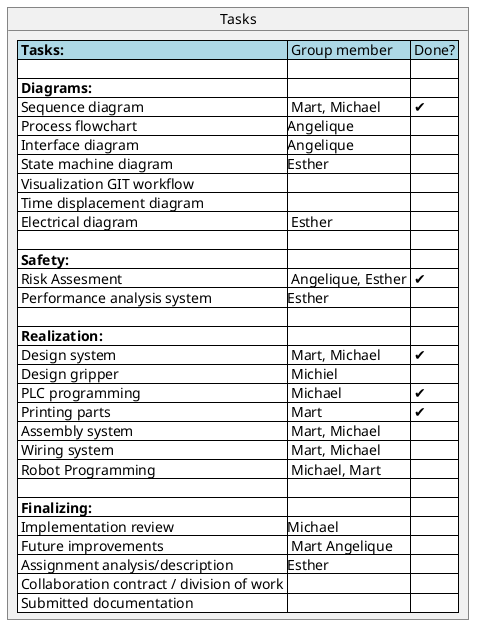 @startuml Tasks
object Tasks {
    <#lightblue>|= Tasks: | Group member | Done? |
    <#white>| |
    <#white>|= Diagrams: | |
    <#white>| Sequence diagram | Mart, Michael | ✔|
    <#white>| Process flowchart |Angelique | |
    <#white>| Interface diagram |Angelique | |
    <#white>| State machine diagram |Esther| |
    <#white>| Visualization GIT workflow | | |
    <#white>| Time displacement diagram | | |
    <#white>| Electrical diagram | Esther | |
    <#white>| |
    <#white>|= Safety: | | 
    <#white>| Risk Assesment | Angelique, Esther | ✔ |
    <#white>| Performance analysis system |Esther | |
    <#white>| |
    <#white>|= Realization: | | 
    <#white>| Design system | Mart, Michael| ✔ |
    <#white>| Design gripper | Michiel | |
    <#white>| PLC programming | Michael | ✔ |
    <#white>| Printing parts | Mart | ✔ |
    <#white>| Assembly system | Mart, Michael | |
    <#white>| Wiring system | Mart, Michael | |
    <#white>| Robot Programming | Michael, Mart | |
    <#white>| |
    <#white>|= Finalizing: | |
    <#white>| Implementation review |Michael | |
    <#white>| Future improvements | Mart Angelique| |
    <#white>| Assignment analysis/description |Esther  | |
    <#white>| Collaboration contract / division of work | | |
    <#white>| Submitted documentation | | | 

  
}
@enduml